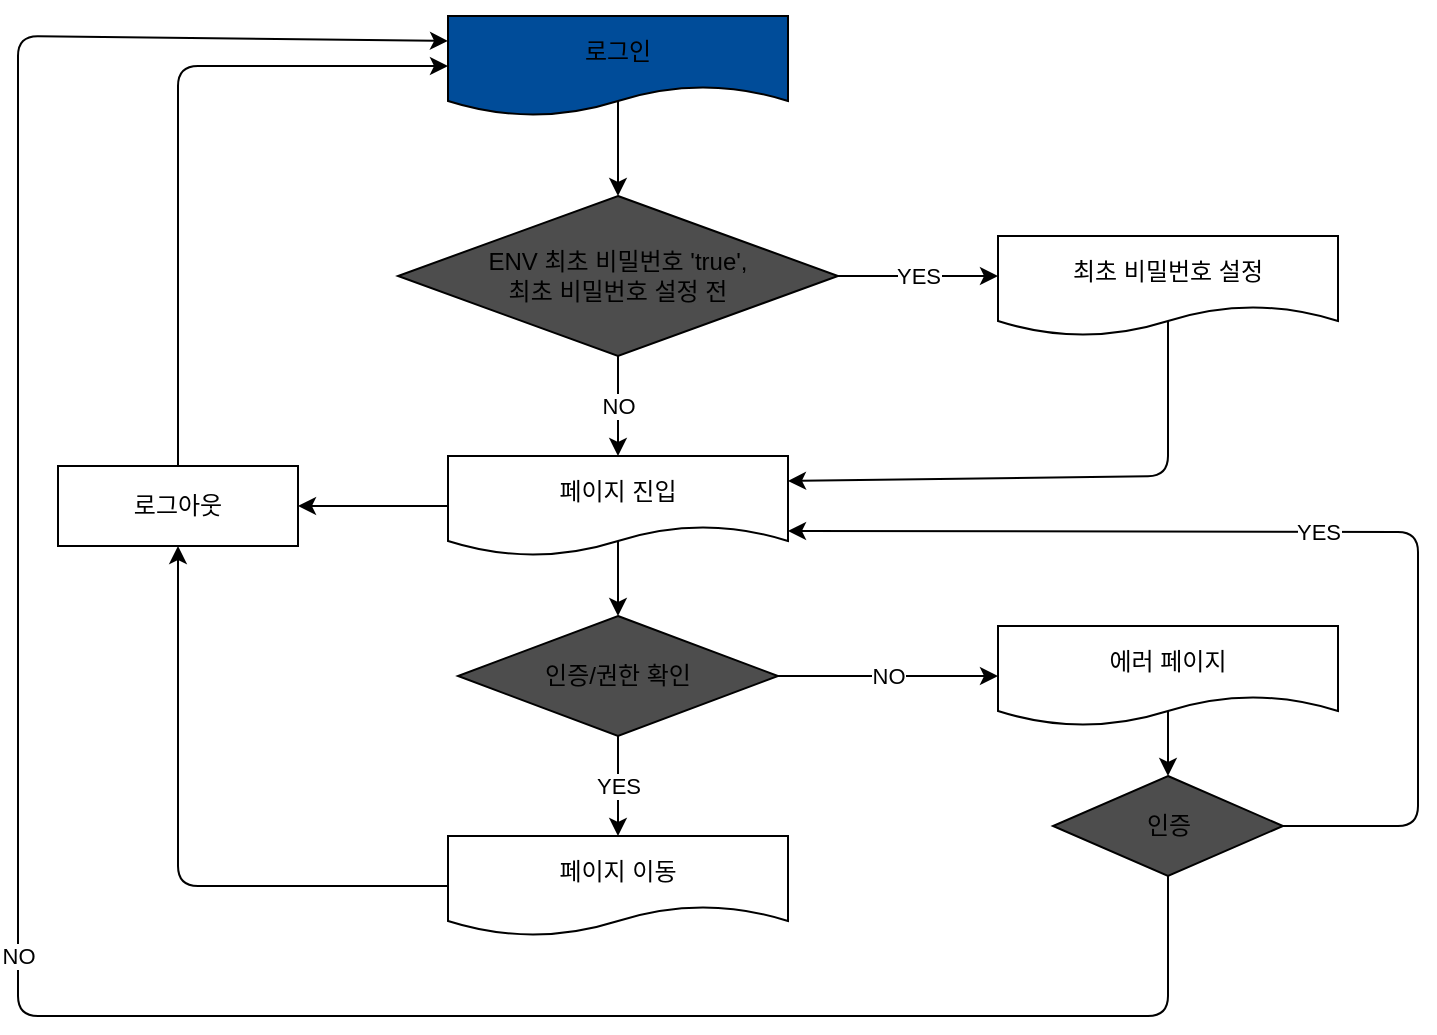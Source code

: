 <mxfile>
    <diagram id="pOqud3Csru5kn6OA6R6e" name="페이지-1">
        <mxGraphModel dx="1566" dy="2085" grid="1" gridSize="10" guides="1" tooltips="1" connect="1" arrows="0" fold="1" page="1" pageScale="1" pageWidth="827" pageHeight="1169" math="0" shadow="0">
            <root>
                <mxCell id="0"/>
                <mxCell id="1" parent="0"/>
                <mxCell id="18" style="edgeStyle=none;html=1;exitX=0.5;exitY=0;exitDx=0;exitDy=0;entryX=1;entryY=0.25;entryDx=0;entryDy=0;" parent="1" source="39" target="37" edge="1">
                    <mxGeometry relative="1" as="geometry">
                        <mxPoint x="655" y="-885" as="sourcePoint"/>
                        <mxPoint x="460" y="-795" as="targetPoint"/>
                        <Array as="points">
                            <mxPoint x="645" y="-800"/>
                        </Array>
                    </mxGeometry>
                </mxCell>
                <mxCell id="14" value="YES" style="edgeStyle=none;html=1;exitX=1;exitY=0.5;exitDx=0;exitDy=0;" parent="1" source="12" edge="1">
                    <mxGeometry relative="1" as="geometry">
                        <mxPoint x="560" y="-900" as="targetPoint"/>
                    </mxGeometry>
                </mxCell>
                <mxCell id="17" value="NO" style="edgeStyle=none;html=1;exitX=0.5;exitY=1;exitDx=0;exitDy=0;entryX=0.5;entryY=0;entryDx=0;entryDy=0;" parent="1" source="12" edge="1">
                    <mxGeometry relative="1" as="geometry">
                        <mxPoint x="370" y="-810" as="targetPoint"/>
                    </mxGeometry>
                </mxCell>
                <mxCell id="12" value="ENV 최초 비밀번호 'true',&lt;br&gt;최초 비밀번호 설정 전" style="rhombus;whiteSpace=wrap;html=1;fillColor=#4D4D4D;" parent="1" vertex="1">
                    <mxGeometry x="260" y="-940" width="220" height="80" as="geometry"/>
                </mxCell>
                <mxCell id="20" style="edgeStyle=none;html=1;exitX=0.5;exitY=1;exitDx=0;exitDy=0;entryX=0.5;entryY=0;entryDx=0;entryDy=0;" parent="1" target="19" edge="1">
                    <mxGeometry relative="1" as="geometry">
                        <mxPoint x="370" y="-780" as="sourcePoint"/>
                    </mxGeometry>
                </mxCell>
                <mxCell id="22" value="YES" style="edgeStyle=none;html=1;exitX=0.5;exitY=1;exitDx=0;exitDy=0;entryX=0.5;entryY=0;entryDx=0;entryDy=0;" parent="1" source="19" edge="1">
                    <mxGeometry relative="1" as="geometry">
                        <mxPoint x="370" y="-620" as="targetPoint"/>
                    </mxGeometry>
                </mxCell>
                <mxCell id="24" value="NO" style="edgeStyle=none;html=1;exitX=1;exitY=0.5;exitDx=0;exitDy=0;entryX=0;entryY=0.5;entryDx=0;entryDy=0;" parent="1" source="19" target="40" edge="1">
                    <mxGeometry relative="1" as="geometry">
                        <mxPoint x="560" y="-700" as="targetPoint"/>
                        <Array as="points">
                            <mxPoint x="520" y="-700"/>
                        </Array>
                    </mxGeometry>
                </mxCell>
                <mxCell id="19" value="인증/권한 확인" style="rhombus;whiteSpace=wrap;html=1;fillColor=#4D4D4D;" parent="1" vertex="1">
                    <mxGeometry x="290" y="-730" width="160" height="60" as="geometry"/>
                </mxCell>
                <mxCell id="35" style="edgeStyle=none;html=1;exitX=0.5;exitY=0;exitDx=0;exitDy=0;entryX=0.5;entryY=0;entryDx=0;entryDy=0;" parent="1" source="34" target="12" edge="1">
                    <mxGeometry relative="1" as="geometry"/>
                </mxCell>
                <UserObject label="로그인" tooltip="shared/api/member/login.js" id="34">
                    <mxCell style="shape=document;whiteSpace=wrap;html=1;boundedLbl=1;fillColor=#004C99;" parent="1" vertex="1">
                        <mxGeometry x="285" y="-1030" width="170" height="50" as="geometry"/>
                    </mxCell>
                </UserObject>
                <mxCell id="43" style="edgeStyle=none;html=1;exitX=0;exitY=0.5;exitDx=0;exitDy=0;entryX=1;entryY=0.5;entryDx=0;entryDy=0;" parent="1" source="37" target="42" edge="1">
                    <mxGeometry relative="1" as="geometry">
                        <mxPoint x="230" y="-785" as="targetPoint"/>
                    </mxGeometry>
                </mxCell>
                <mxCell id="37" value="페이지 진입" style="shape=document;whiteSpace=wrap;html=1;boundedLbl=1;" parent="1" vertex="1">
                    <mxGeometry x="285" y="-810" width="170" height="50" as="geometry"/>
                </mxCell>
                <mxCell id="44" style="edgeStyle=none;html=1;exitX=0;exitY=0.5;exitDx=0;exitDy=0;entryX=0.5;entryY=1;entryDx=0;entryDy=0;" parent="1" source="38" target="42" edge="1">
                    <mxGeometry relative="1" as="geometry">
                        <Array as="points">
                            <mxPoint x="150" y="-595"/>
                        </Array>
                    </mxGeometry>
                </mxCell>
                <mxCell id="38" value="페이지 이동" style="shape=document;whiteSpace=wrap;html=1;boundedLbl=1;" parent="1" vertex="1">
                    <mxGeometry x="285" y="-620" width="170" height="50" as="geometry"/>
                </mxCell>
                <UserObject label="최초 비밀번호 설정" tooltip="/shared/view/member/pass" id="39">
                    <mxCell style="shape=document;whiteSpace=wrap;html=1;boundedLbl=1;" parent="1" vertex="1">
                        <mxGeometry x="560" y="-920" width="170" height="50" as="geometry"/>
                    </mxCell>
                </UserObject>
                <mxCell id="47" style="edgeStyle=none;html=1;exitX=0.5;exitY=0;exitDx=0;exitDy=0;" parent="1" source="40" edge="1">
                    <mxGeometry relative="1" as="geometry">
                        <mxPoint x="645" y="-650" as="targetPoint"/>
                    </mxGeometry>
                </mxCell>
                <UserObject label="에러 페이지" tooltip="/shared/view/error" id="40">
                    <mxCell style="shape=document;whiteSpace=wrap;html=1;boundedLbl=1;" parent="1" vertex="1">
                        <mxGeometry x="560" y="-725" width="170" height="50" as="geometry"/>
                    </mxCell>
                </UserObject>
                <mxCell id="45" style="edgeStyle=none;html=1;exitX=0.5;exitY=0;exitDx=0;exitDy=0;entryX=0;entryY=0.5;entryDx=0;entryDy=0;" parent="1" source="42" target="34" edge="1">
                    <mxGeometry relative="1" as="geometry">
                        <Array as="points">
                            <mxPoint x="150" y="-1005"/>
                        </Array>
                    </mxGeometry>
                </mxCell>
                <UserObject label="로그아웃" tooltip="shared/api/member/login.js" id="42">
                    <mxCell style="rounded=0;whiteSpace=wrap;html=1;" parent="1" vertex="1">
                        <mxGeometry x="90" y="-805" width="120" height="40" as="geometry"/>
                    </mxCell>
                </UserObject>
                <mxCell id="49" value="YES" style="edgeStyle=none;html=1;exitX=1;exitY=0.5;exitDx=0;exitDy=0;entryX=1;entryY=0.75;entryDx=0;entryDy=0;" parent="1" source="46" target="37" edge="1">
                    <mxGeometry relative="1" as="geometry">
                        <Array as="points">
                            <mxPoint x="770" y="-625"/>
                            <mxPoint x="770" y="-772"/>
                        </Array>
                    </mxGeometry>
                </mxCell>
                <mxCell id="50" value="NO" style="edgeStyle=none;html=1;exitX=0.5;exitY=1;exitDx=0;exitDy=0;entryX=0;entryY=0.25;entryDx=0;entryDy=0;" parent="1" source="46" target="34" edge="1">
                    <mxGeometry relative="1" as="geometry">
                        <Array as="points">
                            <mxPoint x="645" y="-530"/>
                            <mxPoint x="70" y="-530"/>
                            <mxPoint x="70" y="-1020"/>
                        </Array>
                    </mxGeometry>
                </mxCell>
                <mxCell id="46" value="인증" style="rhombus;whiteSpace=wrap;html=1;fillColor=#4D4D4D;" parent="1" vertex="1">
                    <mxGeometry x="587.5" y="-650" width="115" height="50" as="geometry"/>
                </mxCell>
            </root>
        </mxGraphModel>
    </diagram>
</mxfile>